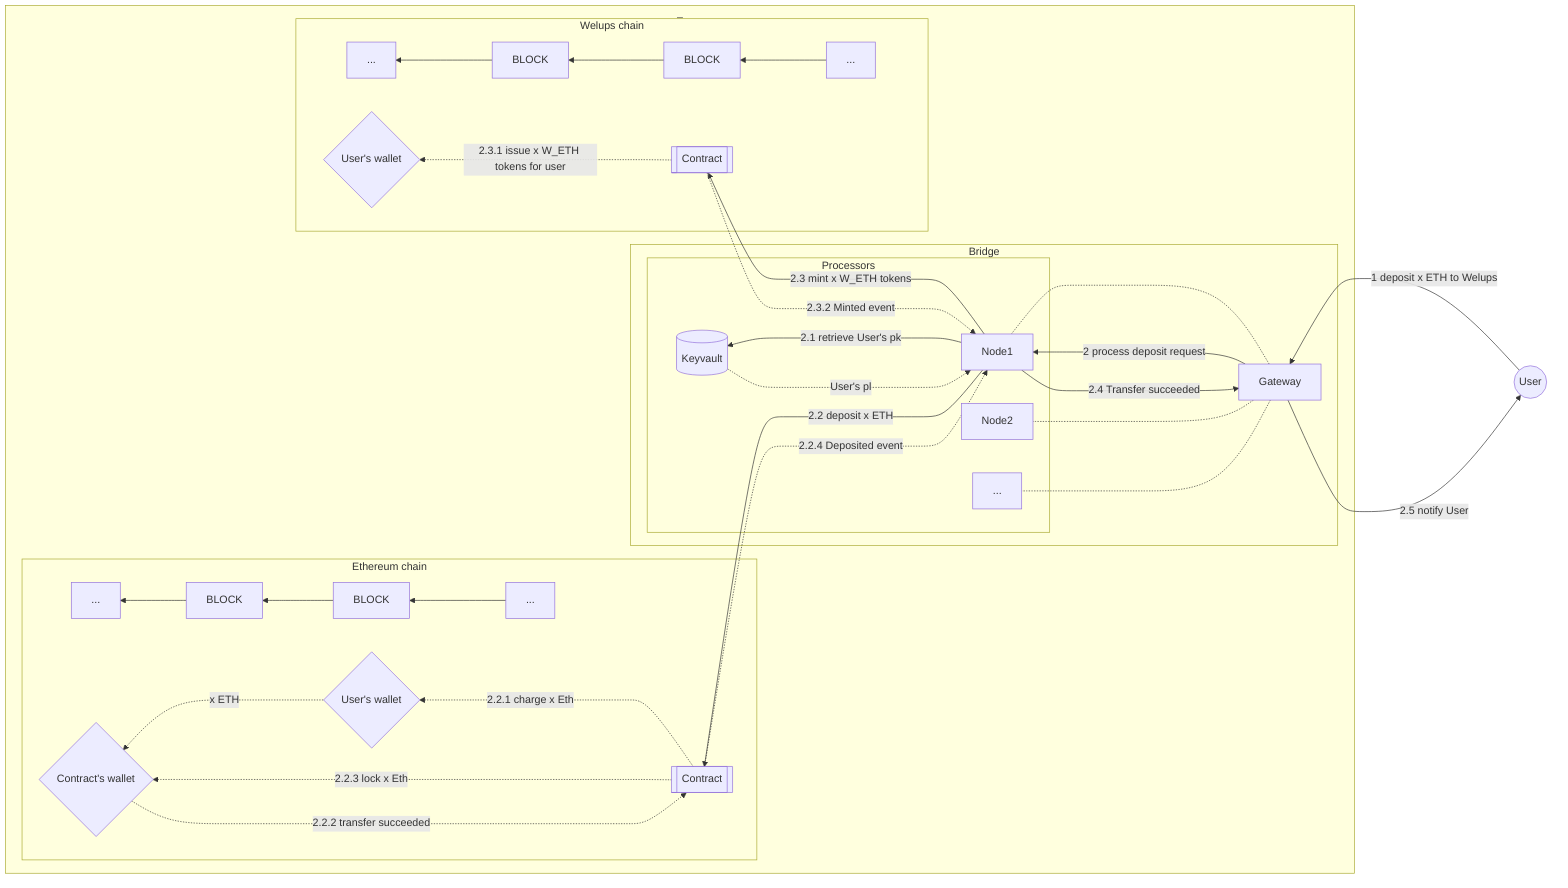 graph RL
    User((User)) 
    subgraph _
    subgraph BRD [Bridge]

     G[Gateway]-..-P1     
     G-..-P2
     G-..-Px
        subgraph P [Processors]
        DB[(Keyvault)]
        P1[Node1]
        P2[Node2]
        Px[...]    
        end               
    end

    subgraph ETH [Ethereum chain]
     Head1[...]-->A1[BLOCK]-->B1[BLOCK]-->Tail1[...]    
     C1[[Contract]]
     W1{User's wallet}
     W2{Contract's wallet}          
    end

    subgraph WEL [Welups chain]
     Head2[...]-->A2[BLOCK]-->B2[BLOCK]-->Tail2[...]
     C2[[Contract]]
     W3{User's wallet}
    end    
    end

User-- 1 deposit x ETH to Welups -->G
G -- 2 process deposit request --> P1
P1-- 2.1 retrieve User's pk --> DB
DB-..->|User's pl|P1
P1-- 2.2 deposit x ETH -->C1
C1-..->|2.2.1 charge x Eth|W1
W1-..->|x ETH|W2
W2-..->|2.2.2 transfer succeeded|C1
C1-..->|2.2.3 lock x Eth|W2
C1-..->|2.2.4 Deposited event|P1

P1-- 2.3 mint x W_ETH tokens --> C2
C2-..->|2.3.1 issue x W_ETH tokens for user| W3
C2-..->|2.3.2 Minted event|P1
P1-- 2.4 Transfer succeeded -->G
G-- 2.5 notify User --> User